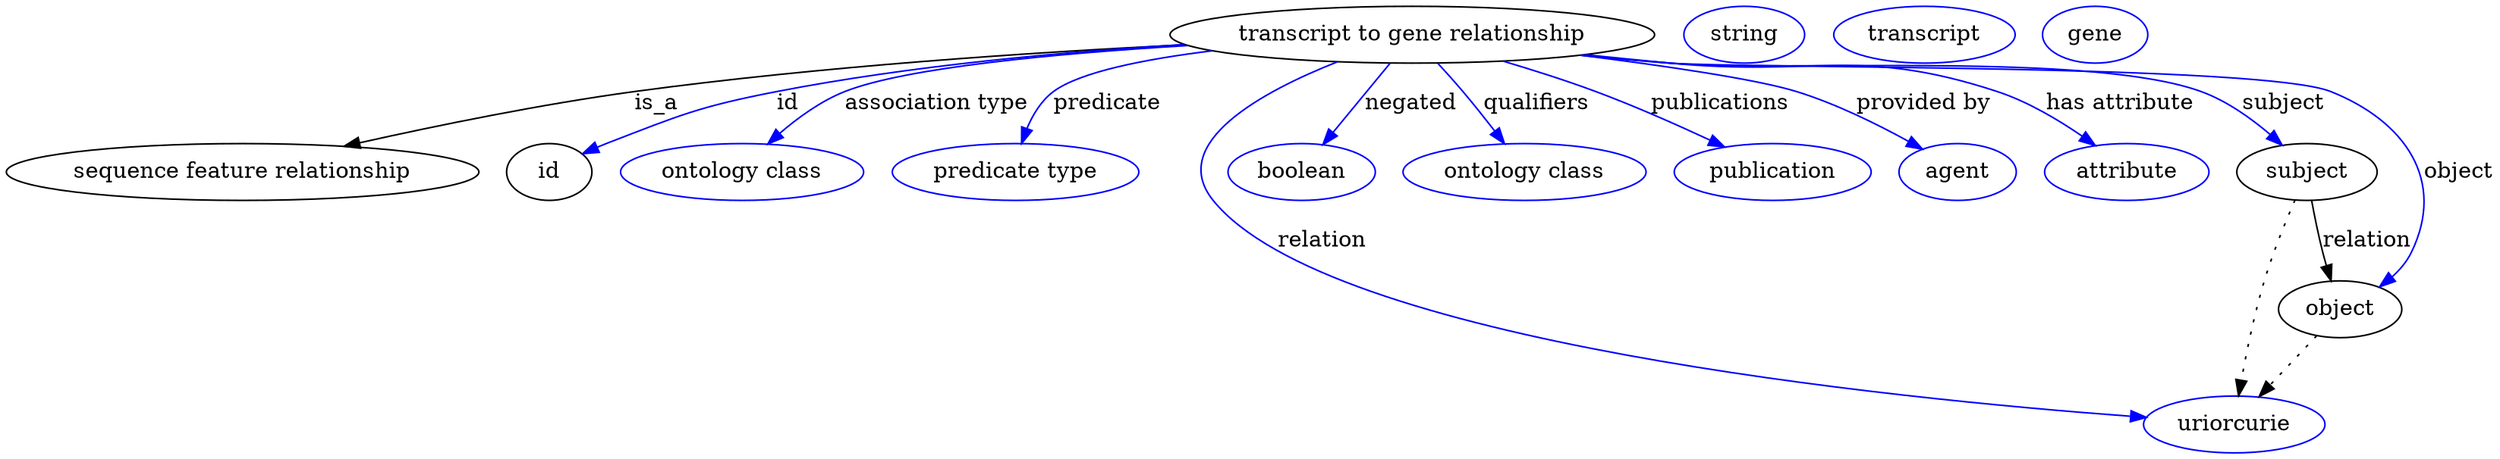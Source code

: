 digraph {
	graph [bb="0,0,1290.7,283"];
	node [label="\N"];
	"transcript to gene relationship"	 [height=0.5,
		label="transcript to gene relationship",
		pos="732.74,265",
		width=3.2317];
	"sequence feature relationship"	 [height=0.5,
		pos="113.74,178",
		width=3.1594];
	"transcript to gene relationship" -> "sequence feature relationship"	 [label=is_a,
		lp="336.74,221.5",
		pos="e,169.52,193.81 621.63,259.62 539.5,254.56 425.15,245.26 325.74,229 276.11,220.88 220.9,207.45 179.26,196.41"];
	id	 [height=0.5,
		pos="272.74,178",
		width=0.75];
	"transcript to gene relationship" -> id	 [color=blue,
		label=id,
		lp="407.24,221.5",
		pos="e,294.24,189.29 622.09,259.42 557.27,254.55 474.15,245.55 401.74,229 358.98,219.23 349.1,213.17 308.74,196 306.96,195.24 305.14,\
194.43 303.31,193.6",
		style=solid];
	"association type"	 [color=blue,
		height=0.5,
		label="ontology class",
		pos="379.74,178",
		width=1.7151];
	"transcript to gene relationship" -> "association type"	 [color=blue,
		label="association type",
		lp="484.74,221.5",
		pos="e,395.53,195.68 625.17,258.11 555.99,252.47 473.19,243.08 440.74,229 426.68,222.9 413.34,212.49 402.74,202.67",
		style=solid];
	predicate	 [color=blue,
		height=0.5,
		label="predicate type",
		pos="519.74,178",
		width=1.679];
	"transcript to gene relationship" -> predicate	 [color=blue,
		label=predicate,
		lp="568.74,221.5",
		pos="e,523.76,195.98 636.69,254.83 597.91,249.08 558.79,240.67 543.74,229 536.15,223.12 530.86,214.26 527.21,205.56",
		style=solid];
	relation	 [color=blue,
		height=0.5,
		label=uriorcurie,
		pos="1161.7,18",
		width=1.2638];
	"transcript to gene relationship" -> relation	 [color=blue,
		label=relation,
		lp="688.74,134.5",
		pos="e,1117.5,22.9 693.29,248.01 653.19,228.32 600.44,194.19 626.74,160 685.79,83.227 983.57,39.314 1107.5,24.114",
		style=solid];
	negated	 [color=blue,
		height=0.5,
		label=boolean,
		pos="673.74,178",
		width=1.0652];
	"transcript to gene relationship" -> negated	 [color=blue,
		label=negated,
		lp="729.24,221.5",
		pos="e,685.55,195.41 720.52,246.97 712.1,234.56 700.78,217.88 691.39,204.03",
		style=solid];
	qualifiers	 [color=blue,
		height=0.5,
		label="ontology class",
		pos="791.74,178",
		width=1.7151];
	"transcript to gene relationship" -> qualifiers	 [color=blue,
		label=qualifiers,
		lp="792.74,221.5",
		pos="e,779.73,195.71 744.96,246.97 753.33,234.64 764.55,218.1 773.9,204.3",
		style=solid];
	publications	 [color=blue,
		height=0.5,
		label=publication,
		pos="921.74,178",
		width=1.3902];
	"transcript to gene relationship" -> publications	 [color=blue,
		label=publications,
		lp="887.24,221.5",
		pos="e,893.93,193.23 777.04,248.25 791.71,242.45 808.04,235.71 822.74,229 843.66,219.46 866.5,207.77 884.97,198",
		style=solid];
	"provided by"	 [color=blue,
		height=0.5,
		label=agent,
		pos="1019.7,178",
		width=0.83048];
	"transcript to gene relationship" -> "provided by"	 [color=blue,
		label="provided by",
		lp="990.74,221.5",
		pos="e,999.46,191.27 814.65,252.2 857.21,245.04 904.47,236.15 924.74,229 948,220.8 972.48,207.53 990.76,196.59",
		style=solid];
	"has attribute"	 [color=blue,
		height=0.5,
		label=attribute,
		pos="1107.7,178",
		width=1.1193];
	"transcript to gene relationship" -> "has attribute"	 [color=blue,
		label="has attribute",
		lp="1091.2,221.5",
		pos="e,1088.4,194 816.73,252.46 830.42,250.55 844.47,248.66 857.74,247 933.13,237.58 956.02,254.09 1027.7,229 1046.6,222.41 1065.5,210.62 \
1080.2,200.04",
		style=solid];
	subject	 [height=0.5,
		pos="1201.7,178",
		width=0.99297];
	"transcript to gene relationship" -> subject	 [color=blue,
		label=subject,
		lp="1176.2,221.5",
		pos="e,1184.7,194.01 815,252.24 829.23,250.3 843.89,248.45 857.74,247 917.76,240.69 1071.8,249.02 1128.7,229 1146.4,222.8 1163.6,211.08 \
1176.9,200.44",
		style=solid];
	object	 [height=0.5,
		pos="1221.7,91",
		width=0.9027];
	"transcript to gene relationship" -> object	 [color=blue,
		label=object,
		lp="1273.7,178",
		pos="e,1241.9,105.27 814.64,252.12 828.98,250.18 843.77,248.37 857.74,247 933.48,239.57 1127.8,253.83 1199.7,229 1223.9,220.67 1232.6,\
217.23 1246.7,196 1260.4,175.55 1256.1,166.44 1258.7,142 1259.5,135.37 1261.3,133.14 1258.7,127 1256.5,121.74 1253.1,116.86 1249.2,\
112.51",
		style=solid];
	association_id	 [color=blue,
		height=0.5,
		label=string,
		pos="897.74,265",
		width=0.84854];
	subject -> relation	 [pos="e,1165,36.239 1195.8,159.97 1191.3,146.12 1185.2,126.47 1180.7,109 1175.4,88.088 1170.4,64.188 1166.9,46.13",
		style=dotted];
	subject -> object	 [label=relation,
		lp="1233.7,134.5",
		pos="e,1217.6,109 1205.9,159.97 1208.6,148.08 1212.3,132.25 1215.4,118.76"];
	"transcript to gene relationship_subject"	 [color=blue,
		height=0.5,
		label=transcript,
		pos="990.74,265",
		width=1.2277];
	object -> relation	 [pos="e,1175.9,35.261 1208.1,74.435 1200.5,65.207 1190.9,53.528 1182.4,43.191",
		style=dotted];
	"transcript to gene relationship_object"	 [color=blue,
		height=0.5,
		label=gene,
		pos="1079.7,265",
		width=0.75827];
}
